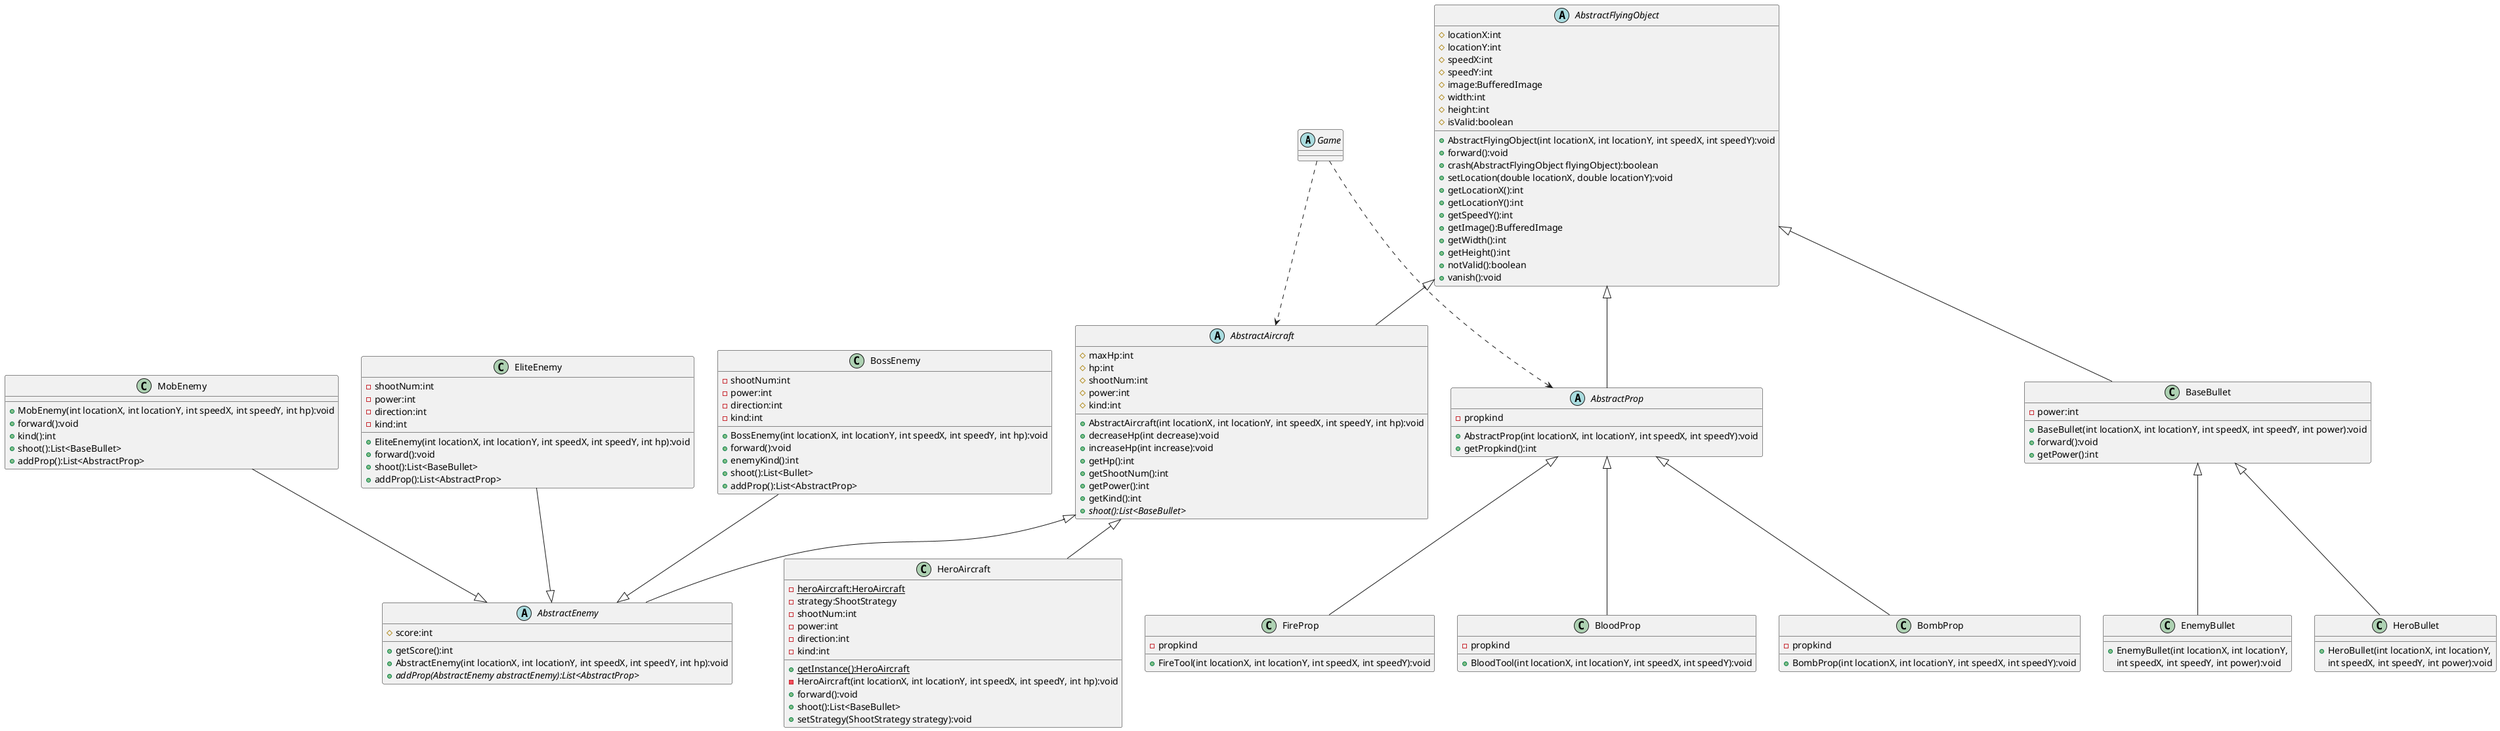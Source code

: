 @startuml
'https://plantuml.com/class-diagram

abstract class Game

abstract class AbstractFlyingObject
{
    # locationX:int
    # locationY:int
    # speedX:int
    # speedY:int
    # image:BufferedImage
    # width:int
    # height:int
    # isValid:boolean

    + AbstractFlyingObject(int locationX, int locationY, int speedX, int speedY):void
    + forward():void
    + crash(AbstractFlyingObject flyingObject):boolean
    + setLocation(double locationX, double locationY):void
    + getLocationX():int
    + getLocationY():int
    + getSpeedY():int
    + getImage():BufferedImage
    + getWidth():int
    + getHeight():int
    + notValid():boolean
    + vanish():void
}
abstract class AbstractAircraft
{
	# maxHp:int
    # hp:int
    # shootNum:int
    # power:int
    # kind:int
    + AbstractAircraft(int locationX, int locationY, int speedX, int speedY, int hp):void
    + decreaseHp(int decrease):void
    + increaseHp(int increase):void
    + getHp():int
    + getShootNum():int
    + getPower():int
    + getKind():int
    + {abstract} shoot():List<BaseBullet>
}
abstract class AbstractEnemy
{
	# score:int
	+ getScore():int
	+ AbstractEnemy(int locationX, int locationY, int speedX, int speedY, int hp):void
	+ {abstract}addProp(AbstractEnemy abstractEnemy):List<AbstractProp>
}

class BaseBullet
{
    - power:int
    + BaseBullet(int locationX, int locationY, int speedX, int speedY, int power):void
    + forward():void
	+ getPower():int
}

abstract class AbstractProp
{
    - propkind
    + AbstractProp(int locationX, int locationY, int speedX, int speedY):void
    + getPropkind():int
}

Game ..> AbstractAircraft
Game ..> AbstractProp

AbstractFlyingObject <|-- AbstractAircraft
AbstractFlyingObject <|-- BaseBullet
AbstractFlyingObject <|-- AbstractProp

AbstractAircraft <|-- HeroAircraft
AbstractAircraft <|-- AbstractEnemy
MobEnemy --|> AbstractEnemy
EliteEnemy --|> AbstractEnemy
BossEnemy --|> AbstractEnemy

BaseBullet <|-- HeroBullet
BaseBullet <|-- EnemyBullet

AbstractProp <|-- FireProp
AbstractProp <|-- BloodProp
AbstractProp <|-- BombProp

class HeroAircraft {
     - {static} heroAircraft:HeroAircraft
     - strategy:ShootStrategy
     - shootNum:int
     - power:int
     - direction:int
     - kind:int
     + {static} getInstance():HeroAircraft
     - HeroAircraft(int locationX, int locationY, int speedX, int speedY, int hp):void
     + forward():void
     + shoot():List<BaseBullet>
     + setStrategy(ShootStrategy strategy):void
}

class MobEnemy {
    + MobEnemy(int locationX, int locationY, int speedX, int speedY, int hp):void
    + forward():void
    + kind():int
    + shoot():List<BaseBullet>
    + addProp():List<AbstractProp>
}

class EliteEnemy {
    - shootNum:int
    - power:int
    - direction:int
    - kind:int
    + EliteEnemy(int locationX, int locationY, int speedX, int speedY, int hp):void
    + forward():void
    + shoot():List<BaseBullet>
    + addProp():List<AbstractProp>
}

class BossEnemy {
    - shootNum:int
    - power:int
    - direction:int
    - kind:int
    + BossEnemy(int locationX, int locationY, int speedX, int speedY, int hp):void
    + forward():void
    + enemyKind():int
    + shoot():List<Bullet>
    + addProp():List<AbstractProp>
}

class HeroBullet {
    + HeroBullet(int locationX, int locationY,
     int speedX, int speedY, int power):void
}

class EnemyBullet {
    + EnemyBullet(int locationX, int locationY,
     int speedX, int speedY, int power):void
}

class FireProp {
    - propkind
    + FireTool(int locationX, int locationY, int speedX, int speedY):void
}

class BloodProp {
    - propkind
    + BloodTool(int locationX, int locationY, int speedX, int speedY):void
}

class BombProp {
   - propkind
   + BombProp(int locationX, int locationY, int speedX, int speedY):void
}

@enduml